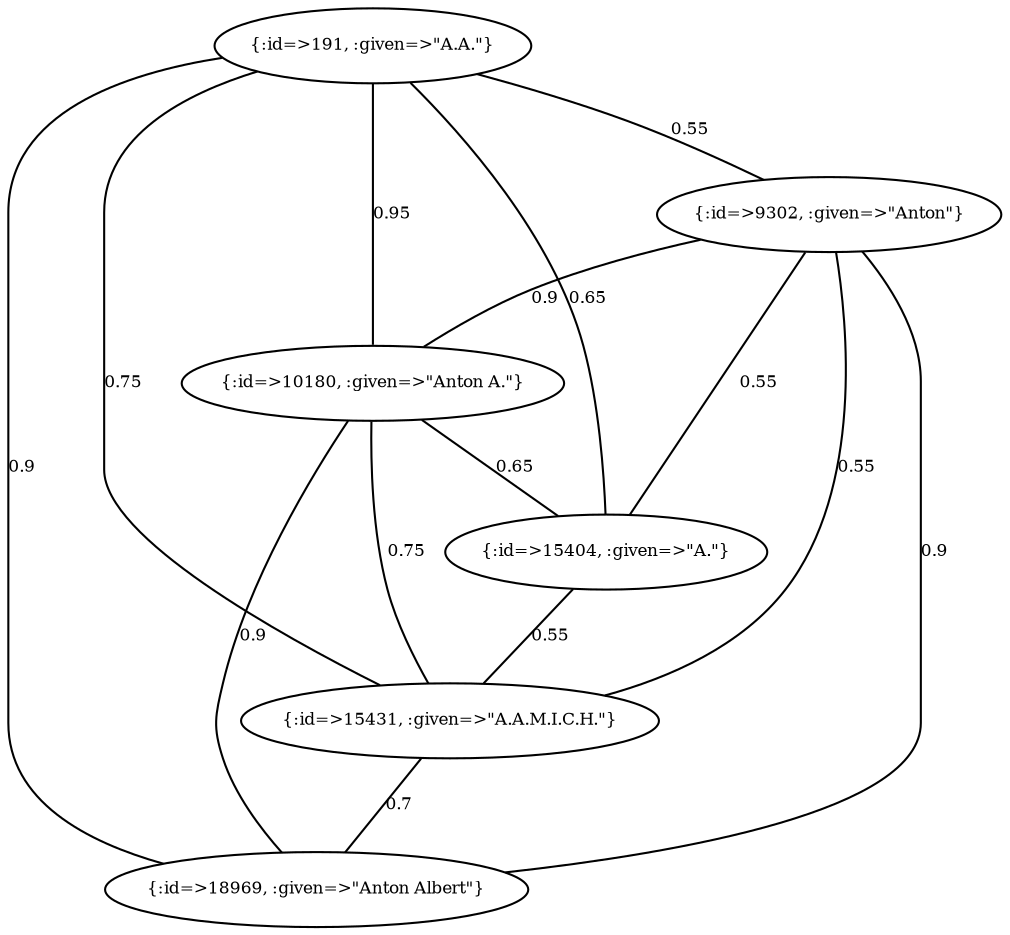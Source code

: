 graph Collector__WeightedGraph {
    "{:id=>191, :given=>\"A.A.\"}" [
        fontsize = 8,
        label = "{:id=>191, :given=>\"A.A.\"}"
    ]

    "{:id=>9302, :given=>\"Anton\"}" [
        fontsize = 8,
        label = "{:id=>9302, :given=>\"Anton\"}"
    ]

    "{:id=>10180, :given=>\"Anton A.\"}" [
        fontsize = 8,
        label = "{:id=>10180, :given=>\"Anton A.\"}"
    ]

    "{:id=>15404, :given=>\"A.\"}" [
        fontsize = 8,
        label = "{:id=>15404, :given=>\"A.\"}"
    ]

    "{:id=>15431, :given=>\"A.A.M.I.C.H.\"}" [
        fontsize = 8,
        label = "{:id=>15431, :given=>\"A.A.M.I.C.H.\"}"
    ]

    "{:id=>18969, :given=>\"Anton Albert\"}" [
        fontsize = 8,
        label = "{:id=>18969, :given=>\"Anton Albert\"}"
    ]

    "{:id=>191, :given=>\"A.A.\"}" -- "{:id=>9302, :given=>\"Anton\"}" [
        fontsize = 8,
        label = 0.55
    ]

    "{:id=>191, :given=>\"A.A.\"}" -- "{:id=>10180, :given=>\"Anton A.\"}" [
        fontsize = 8,
        label = 0.95
    ]

    "{:id=>191, :given=>\"A.A.\"}" -- "{:id=>15404, :given=>\"A.\"}" [
        fontsize = 8,
        label = 0.65
    ]

    "{:id=>191, :given=>\"A.A.\"}" -- "{:id=>15431, :given=>\"A.A.M.I.C.H.\"}" [
        fontsize = 8,
        label = 0.75
    ]

    "{:id=>191, :given=>\"A.A.\"}" -- "{:id=>18969, :given=>\"Anton Albert\"}" [
        fontsize = 8,
        label = 0.9
    ]

    "{:id=>9302, :given=>\"Anton\"}" -- "{:id=>10180, :given=>\"Anton A.\"}" [
        fontsize = 8,
        label = 0.9
    ]

    "{:id=>9302, :given=>\"Anton\"}" -- "{:id=>15404, :given=>\"A.\"}" [
        fontsize = 8,
        label = 0.55
    ]

    "{:id=>9302, :given=>\"Anton\"}" -- "{:id=>15431, :given=>\"A.A.M.I.C.H.\"}" [
        fontsize = 8,
        label = 0.55
    ]

    "{:id=>9302, :given=>\"Anton\"}" -- "{:id=>18969, :given=>\"Anton Albert\"}" [
        fontsize = 8,
        label = 0.9
    ]

    "{:id=>10180, :given=>\"Anton A.\"}" -- "{:id=>15404, :given=>\"A.\"}" [
        fontsize = 8,
        label = 0.65
    ]

    "{:id=>10180, :given=>\"Anton A.\"}" -- "{:id=>15431, :given=>\"A.A.M.I.C.H.\"}" [
        fontsize = 8,
        label = 0.75
    ]

    "{:id=>10180, :given=>\"Anton A.\"}" -- "{:id=>18969, :given=>\"Anton Albert\"}" [
        fontsize = 8,
        label = 0.9
    ]

    "{:id=>15404, :given=>\"A.\"}" -- "{:id=>15431, :given=>\"A.A.M.I.C.H.\"}" [
        fontsize = 8,
        label = 0.55
    ]

    "{:id=>15431, :given=>\"A.A.M.I.C.H.\"}" -- "{:id=>18969, :given=>\"Anton Albert\"}" [
        fontsize = 8,
        label = 0.7
    ]
}

